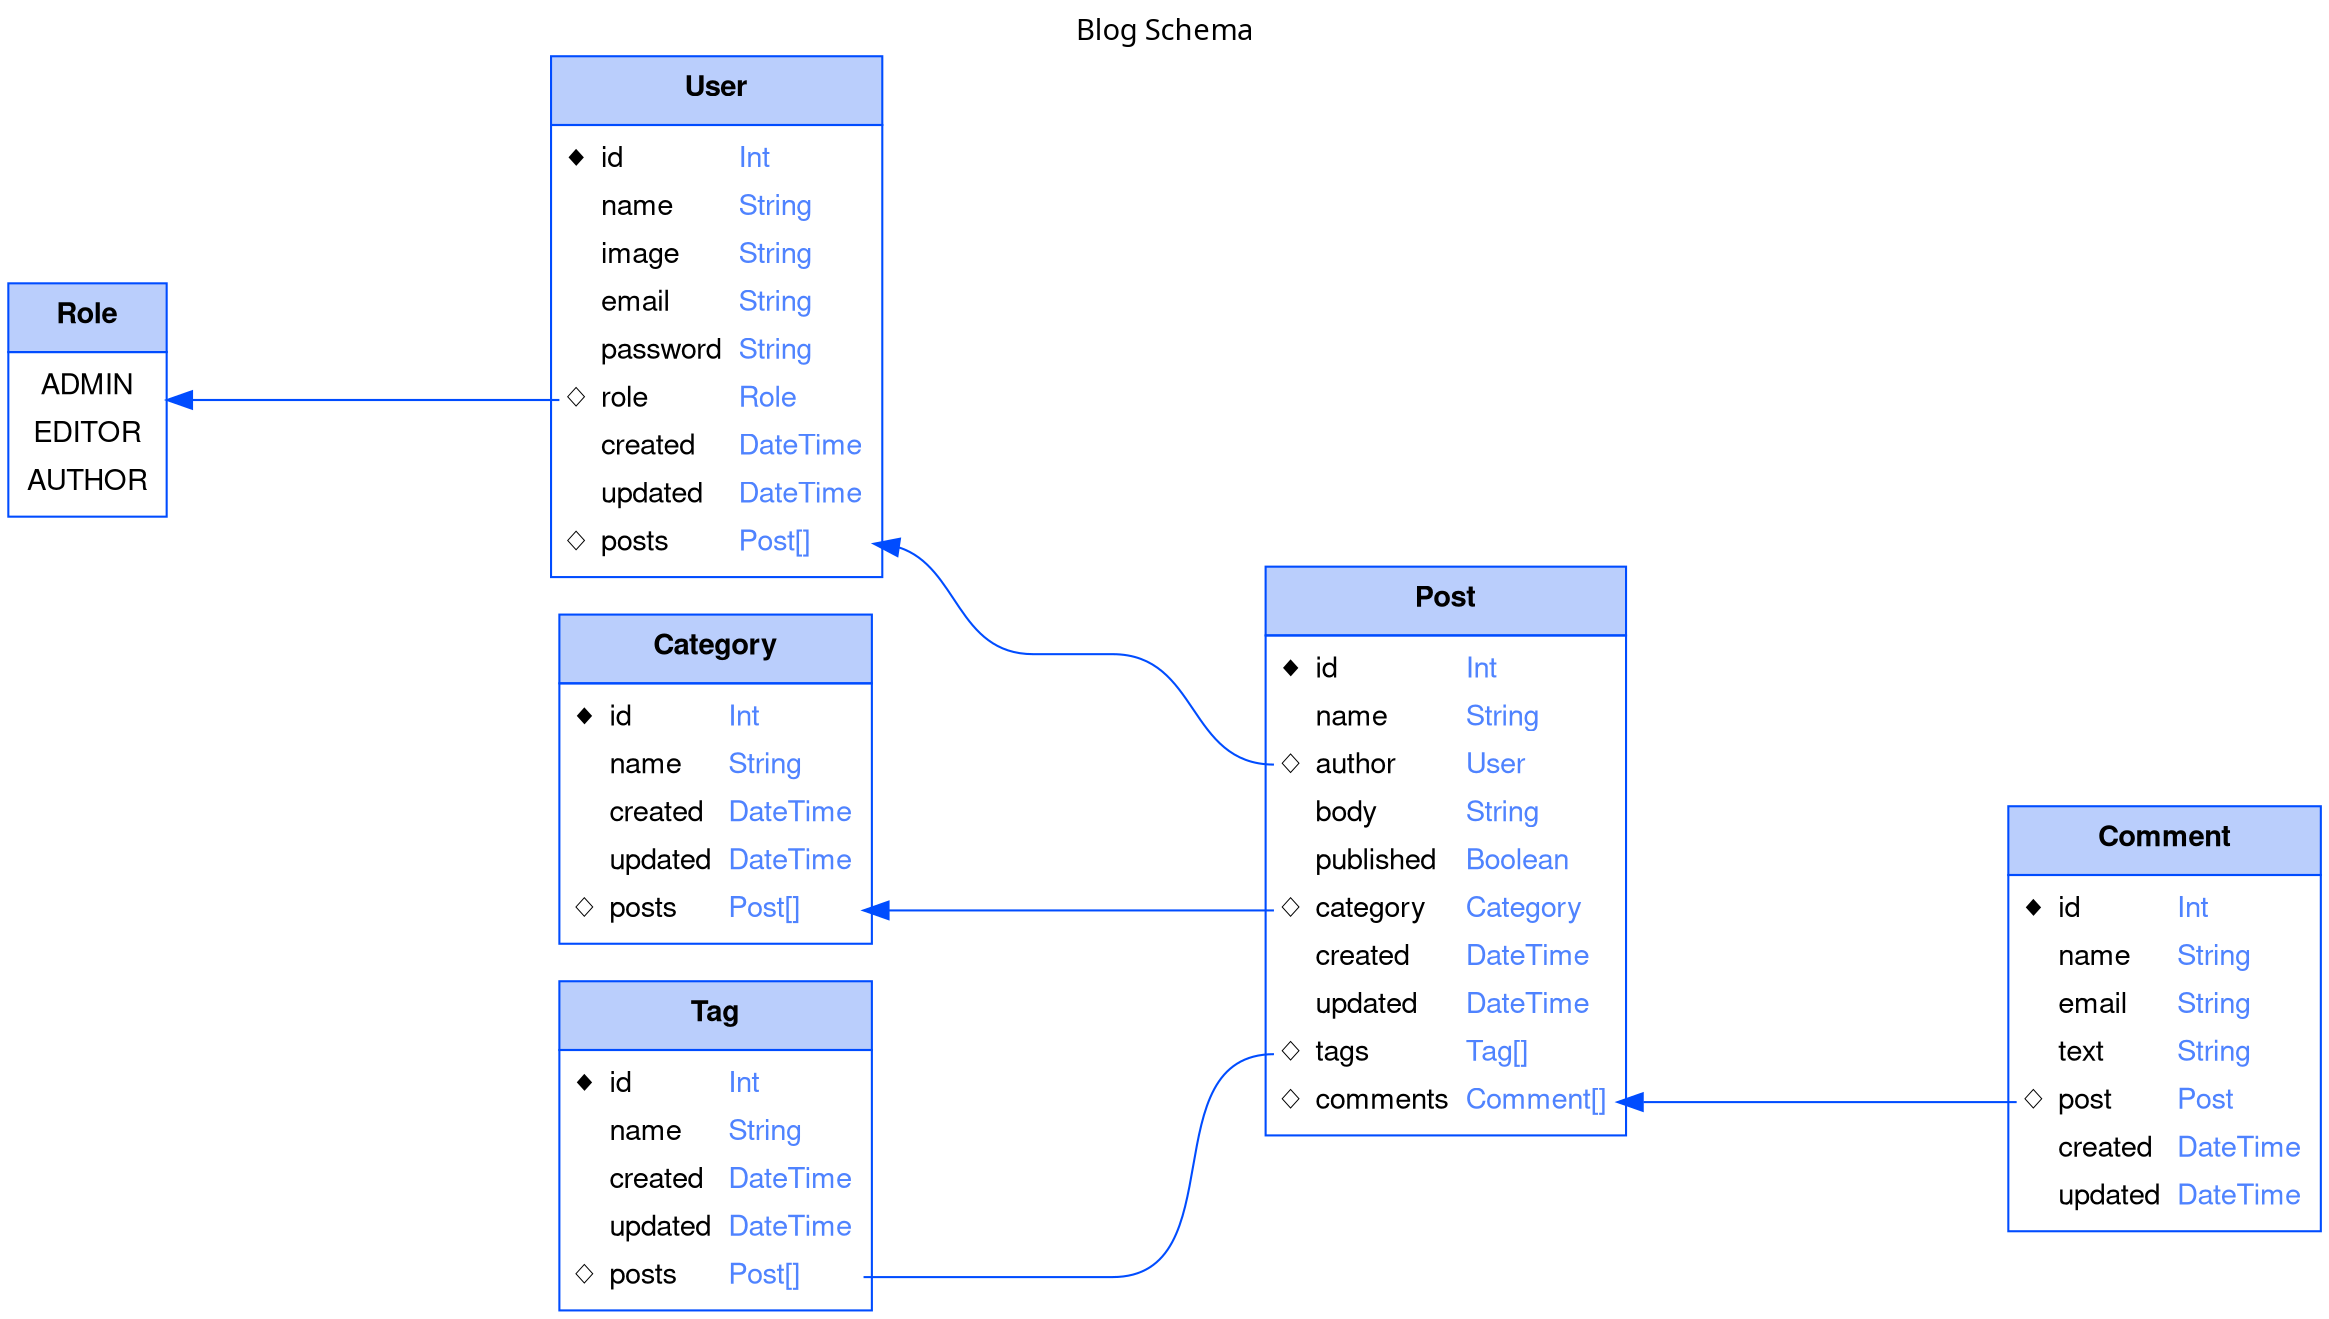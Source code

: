 # dot reference for blog schema
# https://dreampuf.github.io/GraphvizOnline

digraph UML_Class_diagram {
	graph [
		label="Blog Schema"
		labelloc="t"
		fontname="sans-serif"
        rankdir="LR"
	]
	node [
		fontname="Helvetica, Arial, sans-serif"
		shape=record
		style=filled
		fillcolor=gray95
	]
	edge [fontname="sans-serif" color="#004cff" minlen=5 arrowsize=1.2]
	
	Role [
	    shape=plain
	    label=<<table border="0" cellborder="1" cellspacing="0" cellpadding="4" bgcolor="white" color="#004cff">
			<tr> <td cellpadding="8" bgcolor="#bacefc"> <b>Role</b> </td> </tr>
			<tr>
			  <td>
				<table border="0" cellborder="0" cellspacing="0" cellpadding="4" bgcolor="white">
					<tr> <td>ADMIN</td> </tr>
					<tr> <td>EDITOR</td> </tr>
					<tr> <td port="default">AUTHOR</td> </tr>
				</table>
			  </td>
			</tr>
		</table>>
	]
	
	edge [dir=both arrowtail=normal arrowhead=none]
	Role -> User:role

	User [
	    shape=plain
	    label=<<table border="0" cellborder="1" cellspacing="0" cellpadding="4" bgcolor="white" color="#004cff">
			<tr> <td cellpadding="8" bgcolor="#bacefc"> <b>User</b> </td> </tr>
			<tr>
			  <td>
				<table border="0" cellborder="0" cellspacing="0" cellpadding="4" bgcolor="white">
					<tr> <td cellpadding="0">◆</td> <td align="left">id</td> <td align="left"><font color="#4f83ff">Int</font></td> </tr>
					<tr> <td cellpadding="0"></td> <td align="left">name</td> <td align="left"><font color="#4f83ff">String</font></td> </tr>
					<tr> <td cellpadding="0"></td> <td align="left">image</td> <td align="left"><font color="#4f83ff">String</font></td> </tr>
					<tr> <td cellpadding="0"></td> <td align="left">email</td> <td align="left"><font color="#4f83ff">String</font></td> </tr>
					<tr> <td cellpadding="0"></td> <td align="left">password</td> <td align="left"><font color="#4f83ff">String</font></td> </tr>
					<tr> <td cellpadding="0" port="role">◇</td> <td align="left">role</td> <td align="left"><font color="#4f83ff">Role</font></td> </tr>
					<tr> <td cellpadding="0"></td> <td align="left">created</td> <td align="left"><font color="#4f83ff">DateTime</font></td> </tr>
					<tr> <td cellpadding="0"></td> <td align="left">updated</td> <td align="left"><font color="#4f83ff">DateTime</font></td> </tr>
					<tr> <td cellpadding="0">◇</td> <td align="left">posts</td> <td align="left" port="posts"><font color="#4f83ff">Post[]</font></td> </tr>

				</table>
			  </td>
			</tr>
		</table>>
	]
	
	edge [dir=both arrowtail=normal arrowhead=none]
	User:posts -> Post:author
	
	Category [
	    shape=plain
	    label=<<table border="0" cellborder="1" cellspacing="0" cellpadding="4" bgcolor="white" color="#004cff">
			<tr> <td cellpadding="8" bgcolor="#bacefc"> <b>Category</b> </td> </tr>
			<tr>
			  <td>
				<table border="0" cellborder="0" cellspacing="0" cellpadding="4" bgcolor="white">
					<tr> <td cellpadding="0">◆</td> <td align="left">id</td> <td align="left"><font color="#4f83ff">Int</font></td> </tr>
					<tr> <td cellpadding="0"></td> <td align="left">name</td> <td align="left"><font color="#4f83ff">String</font></td> </tr>
					<tr> <td cellpadding="0"></td> <td align="left">created</td> <td align="left"><font color="#4f83ff">DateTime</font></td> </tr>
					<tr> <td cellpadding="0"></td> <td align="left">updated</td> <td align="left"><font color="#4f83ff">DateTime</font></td> </tr>
                    <tr> <td cellpadding="0">◇</td> <td align="left">posts</td> <td align="left" port="posts"><font color="#4f83ff">Post[]</font></td> </tr>
				</table>
			  </td>
			</tr>
		</table>>
	]
	
	edge [dir=both arrowtail=normal arrowhead=none]
	Category:posts -> Post:category
	
	Tag [
	    shape=plain
	    label=<<table border="0" cellborder="1" cellspacing="0" cellpadding="4" bgcolor="white" color="#004cff">
			<tr> <td cellpadding="8" bgcolor="#bacefc"> <b>Tag</b> </td> </tr>
			<tr>
			  <td>
				<table border="0" cellborder="0" cellspacing="0" cellpadding="4" bgcolor="white">
					<tr> <td cellpadding="0">◆</td> <td align="left">id</td> <td align="left"><font color="#4f83ff">Int</font></td> </tr>
					<tr> <td cellpadding="0"></td> <td align="left">name</td> <td align="left"><font color="#4f83ff">String</font></td> </tr>
					<tr> <td cellpadding="0"></td> <td align="left">created</td> <td align="left"><font color="#4f83ff">DateTime</font></td> </tr>
					<tr> <td cellpadding="0"></td> <td align="left">updated</td> <td align="left"><font color="#4f83ff">DateTime</font></td> </tr>
                    <tr> <td cellpadding="0">◇</td> <td align="left">posts</td> <td align="left" port="posts"><font color="#4f83ff">Post[]</font></td> </tr>
				</table>
			  </td>
			</tr>
		</table>>
	]

	edge [dir=both arrowtail=none arrowhead=none]
	Tag:posts -> Post:tags
	
	Post [
	    shape=plain
	    label=<<table border="0" cellborder="1" cellspacing="0" cellpadding="4" bgcolor="white" color="#004cff">
			<tr> <td cellpadding="8" bgcolor="#bacefc"> <b>Post</b> </td> </tr>
			<tr>
			  <td>
				<table border="0" cellborder="0" cellspacing="0" cellpadding="4" bgcolor="white">
					<tr> <td cellpadding="0">◆</td> <td align="left">id</td> <td align="left"><font color="#4f83ff">Int</font></td> </tr>
					<tr> <td cellpadding="0"></td> <td align="left">name</td> <td align="left"><font color="#4f83ff">String</font></td> </tr>
                    <tr> <td cellpadding="0" port="author">◇</td> <td align="left">author</td> <td align="left"><font color="#4f83ff">User</font></td> </tr>
					<tr> <td cellpadding="0"></td> <td align="left">body</td> <td align="left"><font color="#4f83ff">String</font></td> </tr>
					<tr> <td cellpadding="0"></td> <td align="left">published</td> <td align="left"><font color="#4f83ff">Boolean</font></td> </tr>
					<tr> <td cellpadding="0" port="category">◇</td> <td align="left">category</td> <td align="left"><font color="#4f83ff">Category</font></td> </tr>
					<tr> <td cellpadding="0"></td> <td align="left">created</td> <td align="left"><font color="#4f83ff">DateTime</font></td> </tr>
					<tr> <td cellpadding="0"></td> <td align="left">updated</td> <td align="left"><font color="#4f83ff">DateTime</font></td> </tr>
                    <tr> <td cellpadding="0" port="tags">◇</td> <td align="left">tags</td> <td align="left"><font color="#4f83ff">Tag[]</font></td> </tr>
                    <tr> <td cellpadding="0">◇</td> <td align="left">comments</td> <td align="left" port="comments"><font color="#4f83ff">Comment[]</font></td> </tr>
				</table>
			  </td>
			</tr>
		</table>>
	]
	
	edge [dir=both arrowtail=normal arrowhead=none]
	Post:comments -> Comment:post
	
	Comment [
	    shape=plain
	    label=<<table border="0" cellborder="1" cellspacing="0" cellpadding="4" bgcolor="white" color="#004cff">
			<tr> <td cellpadding="8" bgcolor="#bacefc"> <b>Comment</b> </td> </tr>
			<tr>
			  <td>
				<table border="0" cellborder="0" cellspacing="0" cellpadding="4" bgcolor="white">
					<tr> <td cellpadding="0">◆</td> <td align="left">id</td> <td align="left"><font color="#4f83ff">Int</font></td> </tr>
					<tr> <td cellpadding="0"></td> <td align="left">name</td> <td align="left"><font color="#4f83ff">String</font></td> </tr>
					<tr> <td cellpadding="0"></td> <td align="left">email</td> <td align="left"><font color="#4f83ff">String</font></td> </tr>
					<tr> <td cellpadding="0"></td> <td align="left">text</td> <td align="left"><font color="#4f83ff">String</font></td> </tr>
					<tr> <td cellpadding="0" port="post">◇</td> <td align="left">post</td> <td align="left"><font color="#4f83ff">Post</font></td> </tr>
					<tr> <td cellpadding="0"></td> <td align="left">created</td> <td align="left"><font color="#4f83ff">DateTime</font></td> </tr>
					<tr> <td cellpadding="0"></td> <td align="left">updated</td> <td align="left"><font color="#4f83ff">DateTime</font></td> </tr>
				</table>
			  </td>
			</tr>
		</table>>
	]
}
